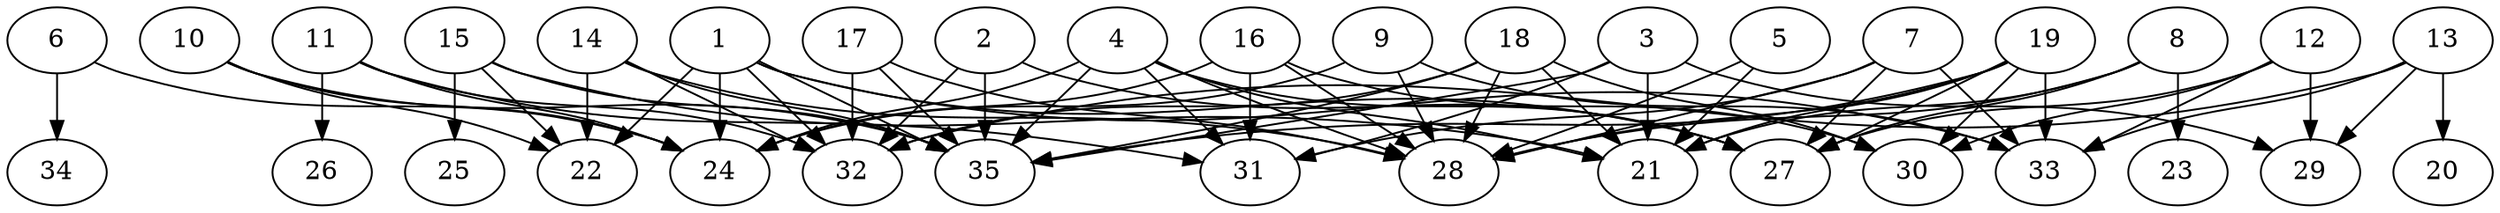 // DAG automatically generated by daggen at Thu Oct  3 14:05:37 2019
// ./daggen --dot -n 35 --ccr 0.5 --fat 0.9 --regular 0.7 --density 0.6 --mindata 5242880 --maxdata 52428800 
digraph G {
  1 [size="93138944", alpha="0.01", expect_size="46569472"] 
  1 -> 22 [size ="46569472"]
  1 -> 24 [size ="46569472"]
  1 -> 27 [size ="46569472"]
  1 -> 32 [size ="46569472"]
  1 -> 33 [size ="46569472"]
  1 -> 35 [size ="46569472"]
  2 [size="80232448", alpha="0.03", expect_size="40116224"] 
  2 -> 27 [size ="40116224"]
  2 -> 32 [size ="40116224"]
  2 -> 35 [size ="40116224"]
  3 [size="71518208", alpha="0.10", expect_size="35759104"] 
  3 -> 21 [size ="35759104"]
  3 -> 29 [size ="35759104"]
  3 -> 31 [size ="35759104"]
  3 -> 35 [size ="35759104"]
  4 [size="92397568", alpha="0.05", expect_size="46198784"] 
  4 -> 21 [size ="46198784"]
  4 -> 24 [size ="46198784"]
  4 -> 27 [size ="46198784"]
  4 -> 28 [size ="46198784"]
  4 -> 31 [size ="46198784"]
  4 -> 35 [size ="46198784"]
  5 [size="42788864", alpha="0.10", expect_size="21394432"] 
  5 -> 21 [size ="21394432"]
  5 -> 28 [size ="21394432"]
  6 [size="46045184", alpha="0.19", expect_size="23022592"] 
  6 -> 24 [size ="23022592"]
  6 -> 34 [size ="23022592"]
  7 [size="88680448", alpha="0.02", expect_size="44340224"] 
  7 -> 27 [size ="44340224"]
  7 -> 28 [size ="44340224"]
  7 -> 31 [size ="44340224"]
  7 -> 33 [size ="44340224"]
  8 [size="88563712", alpha="0.17", expect_size="44281856"] 
  8 -> 21 [size ="44281856"]
  8 -> 23 [size ="44281856"]
  8 -> 27 [size ="44281856"]
  8 -> 28 [size ="44281856"]
  9 [size="18923520", alpha="0.03", expect_size="9461760"] 
  9 -> 24 [size ="9461760"]
  9 -> 28 [size ="9461760"]
  9 -> 33 [size ="9461760"]
  10 [size="85055488", alpha="0.06", expect_size="42527744"] 
  10 -> 22 [size ="42527744"]
  10 -> 24 [size ="42527744"]
  10 -> 35 [size ="42527744"]
  11 [size="20985856", alpha="0.11", expect_size="10492928"] 
  11 -> 24 [size ="10492928"]
  11 -> 26 [size ="10492928"]
  11 -> 31 [size ="10492928"]
  11 -> 32 [size ="10492928"]
  12 [size="25307136", alpha="0.02", expect_size="12653568"] 
  12 -> 27 [size ="12653568"]
  12 -> 29 [size ="12653568"]
  12 -> 30 [size ="12653568"]
  12 -> 33 [size ="12653568"]
  13 [size="38133760", alpha="0.01", expect_size="19066880"] 
  13 -> 20 [size ="19066880"]
  13 -> 29 [size ="19066880"]
  13 -> 32 [size ="19066880"]
  13 -> 33 [size ="19066880"]
  14 [size="84654080", alpha="0.06", expect_size="42327040"] 
  14 -> 22 [size ="42327040"]
  14 -> 28 [size ="42327040"]
  14 -> 32 [size ="42327040"]
  14 -> 35 [size ="42327040"]
  15 [size="15570944", alpha="0.10", expect_size="7785472"] 
  15 -> 21 [size ="7785472"]
  15 -> 22 [size ="7785472"]
  15 -> 25 [size ="7785472"]
  15 -> 35 [size ="7785472"]
  16 [size="61450240", alpha="0.14", expect_size="30725120"] 
  16 -> 24 [size ="30725120"]
  16 -> 28 [size ="30725120"]
  16 -> 30 [size ="30725120"]
  16 -> 31 [size ="30725120"]
  17 [size="55881728", alpha="0.03", expect_size="27940864"] 
  17 -> 28 [size ="27940864"]
  17 -> 32 [size ="27940864"]
  17 -> 35 [size ="27940864"]
  18 [size="63057920", alpha="0.09", expect_size="31528960"] 
  18 -> 21 [size ="31528960"]
  18 -> 28 [size ="31528960"]
  18 -> 30 [size ="31528960"]
  18 -> 32 [size ="31528960"]
  18 -> 35 [size ="31528960"]
  19 [size="50583552", alpha="0.13", expect_size="25291776"] 
  19 -> 21 [size ="25291776"]
  19 -> 27 [size ="25291776"]
  19 -> 28 [size ="25291776"]
  19 -> 30 [size ="25291776"]
  19 -> 33 [size ="25291776"]
  19 -> 35 [size ="25291776"]
  20 [size="64057344", alpha="0.18", expect_size="32028672"] 
  21 [size="94476288", alpha="0.01", expect_size="47238144"] 
  22 [size="50169856", alpha="0.18", expect_size="25084928"] 
  23 [size="57782272", alpha="0.09", expect_size="28891136"] 
  24 [size="60219392", alpha="0.17", expect_size="30109696"] 
  25 [size="86448128", alpha="0.12", expect_size="43224064"] 
  26 [size="38475776", alpha="0.14", expect_size="19237888"] 
  27 [size="102391808", alpha="0.13", expect_size="51195904"] 
  28 [size="22190080", alpha="0.09", expect_size="11095040"] 
  29 [size="63938560", alpha="0.06", expect_size="31969280"] 
  30 [size="28868608", alpha="0.19", expect_size="14434304"] 
  31 [size="19138560", alpha="0.14", expect_size="9569280"] 
  32 [size="23031808", alpha="0.13", expect_size="11515904"] 
  33 [size="15923200", alpha="0.17", expect_size="7961600"] 
  34 [size="58847232", alpha="0.17", expect_size="29423616"] 
  35 [size="44969984", alpha="0.18", expect_size="22484992"] 
}
